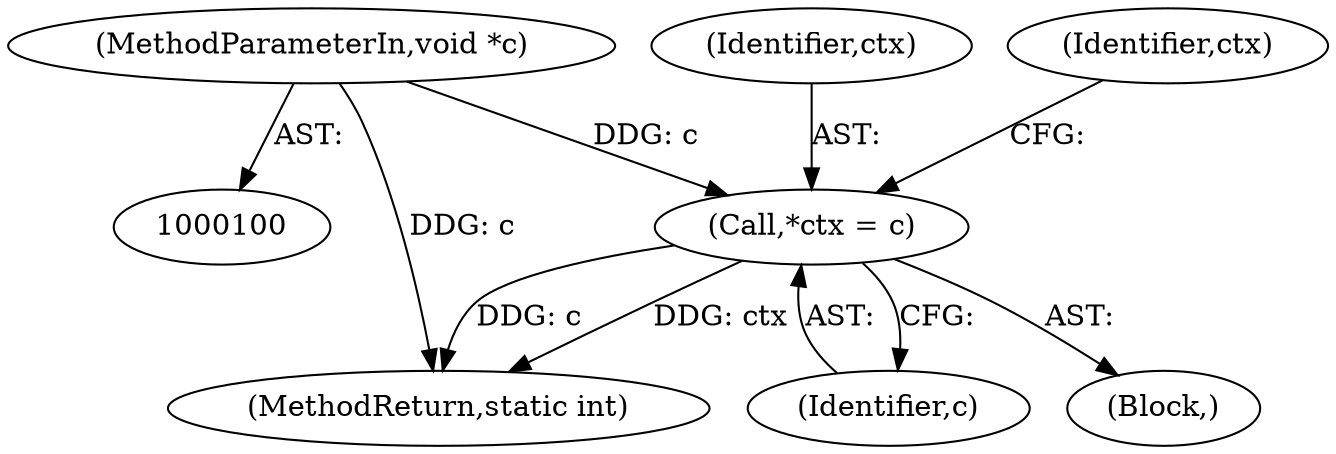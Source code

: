 digraph "0_musl_45ca5d3fcb6f874bf5ba55d0e9651cef68515395@pointer" {
"1000101" [label="(MethodParameterIn,void *c)"];
"1000109" [label="(Call,*ctx = c)"];
"1000101" [label="(MethodParameterIn,void *c)"];
"1000111" [label="(Identifier,c)"];
"1000110" [label="(Identifier,ctx)"];
"1000227" [label="(MethodReturn,static int)"];
"1000109" [label="(Call,*ctx = c)"];
"1000115" [label="(Identifier,ctx)"];
"1000106" [label="(Block,)"];
"1000101" -> "1000100"  [label="AST: "];
"1000101" -> "1000227"  [label="DDG: c"];
"1000101" -> "1000109"  [label="DDG: c"];
"1000109" -> "1000106"  [label="AST: "];
"1000109" -> "1000111"  [label="CFG: "];
"1000110" -> "1000109"  [label="AST: "];
"1000111" -> "1000109"  [label="AST: "];
"1000115" -> "1000109"  [label="CFG: "];
"1000109" -> "1000227"  [label="DDG: c"];
"1000109" -> "1000227"  [label="DDG: ctx"];
}
